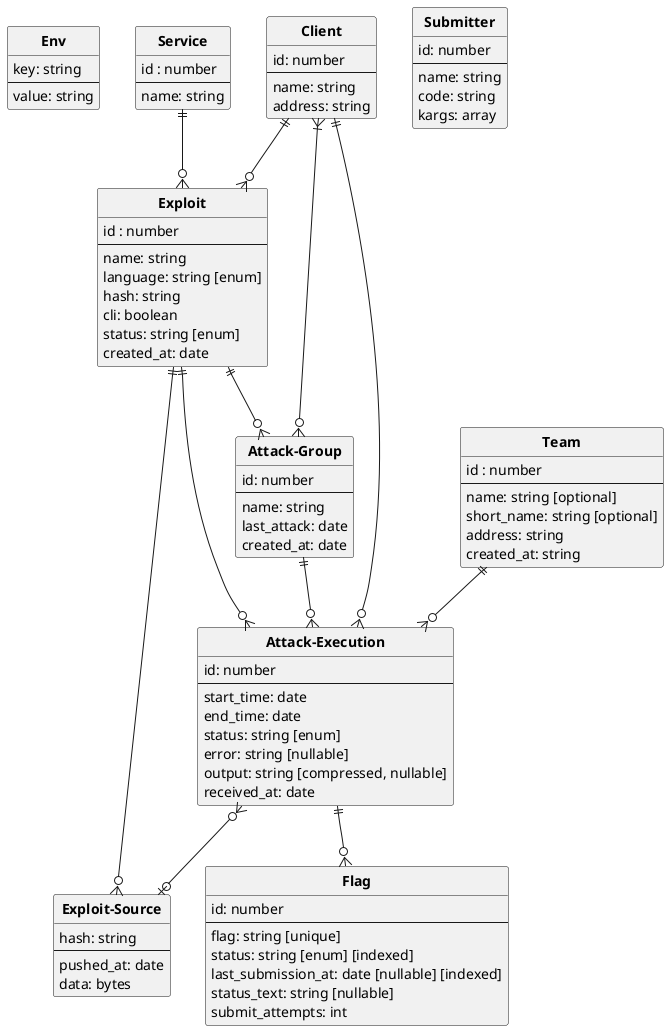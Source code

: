 @startuml er-schema

hide circle


entity "**Env**" as env {
    key: string
    --
    value: string
}

entity "**Exploit**" as exploit{
    id : number
    --
    name: string
    language: string [enum]
    hash: string
    cli: boolean
    status: string [enum]
    created_at: date
}

entity "**Flag**" as flag{
    id: number
    --
    flag: string [unique]
    status: string [enum] [indexed]
    last_submission_at: date [nullable] [indexed]
    status_text: string [nullable]
    submit_attempts: int
}

entity "**Attack-Execution**" as attack{
    id: number
    --
    start_time: date
    end_time: date
    status: string [enum]
    error: string [nullable]
    output: string [compressed, nullable]
    received_at: date
}

entity "**Client**" as client{
    id: number
    --
    name: string
    address: string
}

entity "**Service**" as service{
    id : number
    --
    name: string
}

entity "**Team**" as team{
    id : number
    --
    name: string [optional]
    short_name: string [optional]
    address: string
    created_at: string
}

entity "**Submitter**" as submitter{
    id: number
    --
    name: string
    code: string
    kargs: array 
}

entity "**Exploit-Source**" as exploit_source{
    hash: string
    --
    pushed_at: date
    data: bytes
}

entity "**Attack-Group**" as attack_group{
    id: number
    --
    name: string
    last_attack: date
    created_at: date
}
    

service ||--o{ exploit
team ||--o{ attack
client ||--o{ exploit
client ||--o{ attack
exploit ||--o{ attack
attack ||--o{ flag
exploit ||--o{ exploit_source
attack_group ||--o{ attack
exploit ||--o{ attack_group
client }|--o{ attack_group
attack }o--o| exploit_source

@enduml